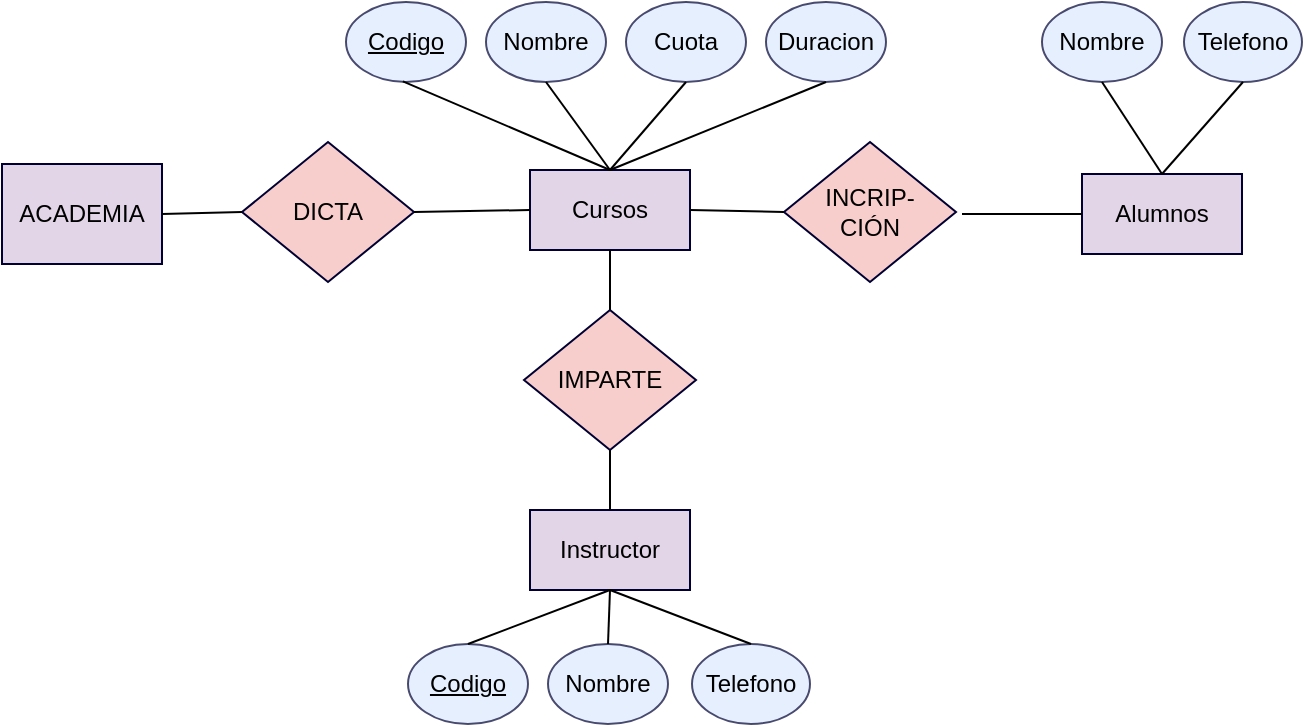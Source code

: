 <mxfile version="24.7.7">
  <diagram name="Página-1" id="Pz7LjajtWcB5uDyHiZPh">
    <mxGraphModel dx="800" dy="387" grid="1" gridSize="10" guides="1" tooltips="1" connect="1" arrows="1" fold="1" page="1" pageScale="1" pageWidth="827" pageHeight="1169" math="0" shadow="0">
      <root>
        <mxCell id="0" />
        <mxCell id="1" parent="0" />
        <mxCell id="C_syPbEpF1C3oZteyf8w-1" value="ACADEMIA" style="rounded=0;whiteSpace=wrap;html=1;fillColor=#e1d5e7;strokeColor=#000033;" vertex="1" parent="1">
          <mxGeometry x="10" y="207" width="80" height="50" as="geometry" />
        </mxCell>
        <mxCell id="C_syPbEpF1C3oZteyf8w-2" value="Cursos" style="rounded=0;whiteSpace=wrap;html=1;fillColor=#e1d5e7;strokeColor=#000033;" vertex="1" parent="1">
          <mxGeometry x="274" y="210" width="80" height="40" as="geometry" />
        </mxCell>
        <mxCell id="C_syPbEpF1C3oZteyf8w-8" value="&lt;u&gt;Codigo&lt;/u&gt;" style="ellipse;whiteSpace=wrap;html=1;fillColor=#dae8fc;strokeColor=#000033;fillStyle=auto;opacity=70;" vertex="1" parent="1">
          <mxGeometry x="182" y="126" width="60" height="40" as="geometry" />
        </mxCell>
        <mxCell id="C_syPbEpF1C3oZteyf8w-10" value="Nombre" style="ellipse;whiteSpace=wrap;html=1;fillColor=#dae8fc;strokeColor=#000033;fillStyle=auto;opacity=70;" vertex="1" parent="1">
          <mxGeometry x="252" y="126" width="60" height="40" as="geometry" />
        </mxCell>
        <mxCell id="C_syPbEpF1C3oZteyf8w-11" value="Cuota" style="ellipse;whiteSpace=wrap;html=1;fillColor=#dae8fc;strokeColor=#000033;fillStyle=auto;opacity=70;" vertex="1" parent="1">
          <mxGeometry x="322" y="126" width="60" height="40" as="geometry" />
        </mxCell>
        <mxCell id="C_syPbEpF1C3oZteyf8w-23" value="Duracion" style="ellipse;whiteSpace=wrap;html=1;fillColor=#dae8fc;strokeColor=#000033;fillStyle=auto;opacity=70;" vertex="1" parent="1">
          <mxGeometry x="392" y="126" width="60" height="40" as="geometry" />
        </mxCell>
        <mxCell id="C_syPbEpF1C3oZteyf8w-26" value="IMPARTE" style="rhombus;whiteSpace=wrap;html=1;fillColor=#f8cecc;strokeColor=#000033;" vertex="1" parent="1">
          <mxGeometry x="271" y="280" width="86" height="70" as="geometry" />
        </mxCell>
        <mxCell id="C_syPbEpF1C3oZteyf8w-27" value="Instructor" style="rounded=0;whiteSpace=wrap;html=1;fillColor=#e1d5e7;strokeColor=#000033;" vertex="1" parent="1">
          <mxGeometry x="274" y="380" width="80" height="40" as="geometry" />
        </mxCell>
        <mxCell id="C_syPbEpF1C3oZteyf8w-28" value="&lt;u&gt;Codigo&lt;/u&gt;" style="ellipse;whiteSpace=wrap;html=1;fillColor=#dae8fc;strokeColor=#000033;fillStyle=auto;opacity=70;" vertex="1" parent="1">
          <mxGeometry x="213" y="447" width="60" height="40" as="geometry" />
        </mxCell>
        <mxCell id="C_syPbEpF1C3oZteyf8w-29" value="Nombre" style="ellipse;whiteSpace=wrap;html=1;fillColor=#dae8fc;strokeColor=#000033;fillStyle=auto;opacity=70;" vertex="1" parent="1">
          <mxGeometry x="283" y="447" width="60" height="40" as="geometry" />
        </mxCell>
        <mxCell id="C_syPbEpF1C3oZteyf8w-30" value="Telefono" style="ellipse;whiteSpace=wrap;html=1;fillColor=#dae8fc;strokeColor=#000033;fillStyle=auto;opacity=70;" vertex="1" parent="1">
          <mxGeometry x="355" y="447" width="59" height="40" as="geometry" />
        </mxCell>
        <mxCell id="C_syPbEpF1C3oZteyf8w-33" value="Alumnos" style="rounded=0;whiteSpace=wrap;html=1;fillColor=#e1d5e7;strokeColor=#000033;" vertex="1" parent="1">
          <mxGeometry x="550" y="212" width="80" height="40" as="geometry" />
        </mxCell>
        <mxCell id="C_syPbEpF1C3oZteyf8w-34" value="Nombre" style="ellipse;whiteSpace=wrap;html=1;fillColor=#dae8fc;strokeColor=#000033;fillStyle=auto;opacity=70;" vertex="1" parent="1">
          <mxGeometry x="530" y="126" width="60" height="40" as="geometry" />
        </mxCell>
        <mxCell id="C_syPbEpF1C3oZteyf8w-35" value="Telefono" style="ellipse;whiteSpace=wrap;html=1;fillColor=#dae8fc;strokeColor=#000033;fillStyle=auto;opacity=70;" vertex="1" parent="1">
          <mxGeometry x="601" y="126" width="59" height="40" as="geometry" />
        </mxCell>
        <mxCell id="C_syPbEpF1C3oZteyf8w-36" value="INCRIP-&lt;div&gt;CIÓN&lt;/div&gt;" style="rhombus;whiteSpace=wrap;html=1;fillColor=#f8cecc;strokeColor=#000033;" vertex="1" parent="1">
          <mxGeometry x="401" y="196" width="86" height="70" as="geometry" />
        </mxCell>
        <mxCell id="C_syPbEpF1C3oZteyf8w-37" value="DICTA" style="rhombus;whiteSpace=wrap;html=1;fillColor=#f8cecc;strokeColor=#000033;" vertex="1" parent="1">
          <mxGeometry x="130" y="196" width="86" height="70" as="geometry" />
        </mxCell>
        <mxCell id="C_syPbEpF1C3oZteyf8w-39" value="" style="endArrow=none;html=1;rounded=0;exitX=1;exitY=0.5;exitDx=0;exitDy=0;entryX=0;entryY=0.5;entryDx=0;entryDy=0;" edge="1" parent="1" source="C_syPbEpF1C3oZteyf8w-1" target="C_syPbEpF1C3oZteyf8w-37">
          <mxGeometry width="50" height="50" relative="1" as="geometry">
            <mxPoint x="500" y="360" as="sourcePoint" />
            <mxPoint x="550" y="310" as="targetPoint" />
          </mxGeometry>
        </mxCell>
        <mxCell id="C_syPbEpF1C3oZteyf8w-40" value="" style="endArrow=none;html=1;rounded=0;exitX=1;exitY=0.5;exitDx=0;exitDy=0;entryX=0;entryY=0.5;entryDx=0;entryDy=0;" edge="1" parent="1" source="C_syPbEpF1C3oZteyf8w-37" target="C_syPbEpF1C3oZteyf8w-2">
          <mxGeometry width="50" height="50" relative="1" as="geometry">
            <mxPoint x="380" y="360" as="sourcePoint" />
            <mxPoint x="430" y="310" as="targetPoint" />
          </mxGeometry>
        </mxCell>
        <mxCell id="C_syPbEpF1C3oZteyf8w-41" value="" style="endArrow=none;html=1;rounded=0;entryX=0;entryY=0.5;entryDx=0;entryDy=0;exitX=1;exitY=0.5;exitDx=0;exitDy=0;" edge="1" parent="1" source="C_syPbEpF1C3oZteyf8w-2" target="C_syPbEpF1C3oZteyf8w-36">
          <mxGeometry width="50" height="50" relative="1" as="geometry">
            <mxPoint x="360" y="230" as="sourcePoint" />
            <mxPoint x="430" y="310" as="targetPoint" />
          </mxGeometry>
        </mxCell>
        <mxCell id="C_syPbEpF1C3oZteyf8w-47" value="" style="endArrow=none;html=1;rounded=0;entryX=0.5;entryY=1;entryDx=0;entryDy=0;exitX=0.5;exitY=0;exitDx=0;exitDy=0;" edge="1" parent="1" source="C_syPbEpF1C3oZteyf8w-26" target="C_syPbEpF1C3oZteyf8w-2">
          <mxGeometry width="50" height="50" relative="1" as="geometry">
            <mxPoint x="380" y="310" as="sourcePoint" />
            <mxPoint x="430" y="260" as="targetPoint" />
          </mxGeometry>
        </mxCell>
        <mxCell id="C_syPbEpF1C3oZteyf8w-48" value="" style="endArrow=none;html=1;rounded=0;entryX=0.5;entryY=1;entryDx=0;entryDy=0;exitX=0.5;exitY=0;exitDx=0;exitDy=0;fontStyle=1" edge="1" parent="1" source="C_syPbEpF1C3oZteyf8w-2" target="C_syPbEpF1C3oZteyf8w-23">
          <mxGeometry width="50" height="50" relative="1" as="geometry">
            <mxPoint x="310" y="250" as="sourcePoint" />
            <mxPoint x="360" y="200" as="targetPoint" />
          </mxGeometry>
        </mxCell>
        <mxCell id="C_syPbEpF1C3oZteyf8w-49" value="" style="endArrow=none;html=1;rounded=0;entryX=0.5;entryY=1;entryDx=0;entryDy=0;exitX=0.5;exitY=0;exitDx=0;exitDy=0;" edge="1" parent="1" source="C_syPbEpF1C3oZteyf8w-2" target="C_syPbEpF1C3oZteyf8w-11">
          <mxGeometry width="50" height="50" relative="1" as="geometry">
            <mxPoint x="321" y="222" as="sourcePoint" />
            <mxPoint x="432" y="176" as="targetPoint" />
          </mxGeometry>
        </mxCell>
        <mxCell id="C_syPbEpF1C3oZteyf8w-51" value="" style="endArrow=none;html=1;rounded=0;entryX=0.5;entryY=1;entryDx=0;entryDy=0;exitX=0.5;exitY=0;exitDx=0;exitDy=0;" edge="1" parent="1" source="C_syPbEpF1C3oZteyf8w-2" target="C_syPbEpF1C3oZteyf8w-10">
          <mxGeometry width="50" height="50" relative="1" as="geometry">
            <mxPoint x="324" y="220" as="sourcePoint" />
            <mxPoint x="362" y="176" as="targetPoint" />
          </mxGeometry>
        </mxCell>
        <mxCell id="C_syPbEpF1C3oZteyf8w-52" value="" style="endArrow=none;html=1;rounded=0;entryX=0.474;entryY=0.993;entryDx=0;entryDy=0;exitX=0.5;exitY=0;exitDx=0;exitDy=0;entryPerimeter=0;" edge="1" parent="1" source="C_syPbEpF1C3oZteyf8w-2" target="C_syPbEpF1C3oZteyf8w-8">
          <mxGeometry width="50" height="50" relative="1" as="geometry">
            <mxPoint x="324" y="220" as="sourcePoint" />
            <mxPoint x="292" y="176" as="targetPoint" />
          </mxGeometry>
        </mxCell>
        <mxCell id="C_syPbEpF1C3oZteyf8w-55" value="" style="endArrow=none;html=1;rounded=0;entryX=0.5;entryY=1;entryDx=0;entryDy=0;exitX=0.5;exitY=0;exitDx=0;exitDy=0;" edge="1" parent="1" source="C_syPbEpF1C3oZteyf8w-27" target="C_syPbEpF1C3oZteyf8w-26">
          <mxGeometry width="50" height="50" relative="1" as="geometry">
            <mxPoint x="340" y="390" as="sourcePoint" />
            <mxPoint x="390" y="340" as="targetPoint" />
          </mxGeometry>
        </mxCell>
        <mxCell id="C_syPbEpF1C3oZteyf8w-56" value="" style="endArrow=none;html=1;rounded=0;entryX=0.5;entryY=1;entryDx=0;entryDy=0;exitX=0.5;exitY=0;exitDx=0;exitDy=0;" edge="1" parent="1" source="C_syPbEpF1C3oZteyf8w-28" target="C_syPbEpF1C3oZteyf8w-27">
          <mxGeometry width="50" height="50" relative="1" as="geometry">
            <mxPoint x="320" y="480" as="sourcePoint" />
            <mxPoint x="370" y="430" as="targetPoint" />
          </mxGeometry>
        </mxCell>
        <mxCell id="C_syPbEpF1C3oZteyf8w-58" value="" style="endArrow=none;html=1;rounded=0;entryX=0.5;entryY=1;entryDx=0;entryDy=0;exitX=0.5;exitY=0;exitDx=0;exitDy=0;" edge="1" parent="1" source="C_syPbEpF1C3oZteyf8w-29" target="C_syPbEpF1C3oZteyf8w-27">
          <mxGeometry width="50" height="50" relative="1" as="geometry">
            <mxPoint x="253" y="457" as="sourcePoint" />
            <mxPoint x="324" y="430" as="targetPoint" />
          </mxGeometry>
        </mxCell>
        <mxCell id="C_syPbEpF1C3oZteyf8w-59" value="" style="endArrow=none;html=1;rounded=0;entryX=0.5;entryY=1;entryDx=0;entryDy=0;exitX=0.5;exitY=0;exitDx=0;exitDy=0;" edge="1" parent="1" source="C_syPbEpF1C3oZteyf8w-30" target="C_syPbEpF1C3oZteyf8w-27">
          <mxGeometry width="50" height="50" relative="1" as="geometry">
            <mxPoint x="323" y="457" as="sourcePoint" />
            <mxPoint x="324" y="430" as="targetPoint" />
          </mxGeometry>
        </mxCell>
        <mxCell id="C_syPbEpF1C3oZteyf8w-60" value="" style="endArrow=none;html=1;rounded=0;entryX=0;entryY=0.5;entryDx=0;entryDy=0;" edge="1" parent="1" target="C_syPbEpF1C3oZteyf8w-33">
          <mxGeometry width="50" height="50" relative="1" as="geometry">
            <mxPoint x="490" y="232" as="sourcePoint" />
            <mxPoint x="470" y="180" as="targetPoint" />
          </mxGeometry>
        </mxCell>
        <mxCell id="C_syPbEpF1C3oZteyf8w-61" value="" style="endArrow=none;html=1;rounded=0;entryX=0.5;entryY=0;entryDx=0;entryDy=0;exitX=0.5;exitY=1;exitDx=0;exitDy=0;" edge="1" parent="1" source="C_syPbEpF1C3oZteyf8w-34" target="C_syPbEpF1C3oZteyf8w-33">
          <mxGeometry width="50" height="50" relative="1" as="geometry">
            <mxPoint x="500" y="242" as="sourcePoint" />
            <mxPoint x="560" y="242" as="targetPoint" />
          </mxGeometry>
        </mxCell>
        <mxCell id="C_syPbEpF1C3oZteyf8w-62" value="" style="endArrow=none;html=1;rounded=0;entryX=0.5;entryY=1;entryDx=0;entryDy=0;exitX=0.5;exitY=0;exitDx=0;exitDy=0;" edge="1" parent="1" source="C_syPbEpF1C3oZteyf8w-33" target="C_syPbEpF1C3oZteyf8w-35">
          <mxGeometry width="50" height="50" relative="1" as="geometry">
            <mxPoint x="510" y="252" as="sourcePoint" />
            <mxPoint x="570" y="252" as="targetPoint" />
          </mxGeometry>
        </mxCell>
      </root>
    </mxGraphModel>
  </diagram>
</mxfile>
